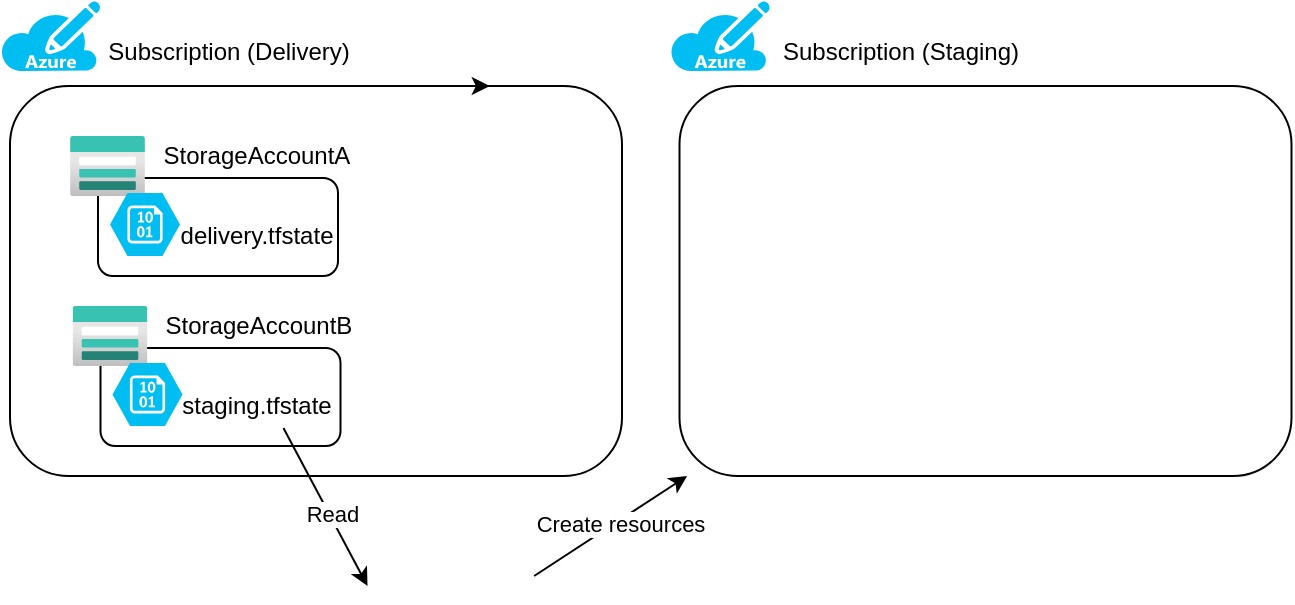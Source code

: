 <mxfile version="14.5.1" type="device"><diagram id="yG1yTu3JY9jcA0-TmaH2" name="ページ1"><mxGraphModel dx="946" dy="672" grid="1" gridSize="10" guides="1" tooltips="1" connect="1" arrows="1" fold="1" page="1" pageScale="1" pageWidth="827" pageHeight="1169" math="0" shadow="0"><root><mxCell id="0"/><mxCell id="1" parent="0"/><mxCell id="MKq5yvvh4vX-SY04gJsX-7" value="" style="rounded=1;whiteSpace=wrap;html=1;fillColor=none;" vertex="1" parent="1"><mxGeometry x="50" y="475" width="306" height="195" as="geometry"/></mxCell><mxCell id="MKq5yvvh4vX-SY04gJsX-10" value="" style="rounded=1;whiteSpace=wrap;html=1;fillColor=none;" vertex="1" parent="1"><mxGeometry x="94" y="521" width="120" height="49" as="geometry"/></mxCell><mxCell id="MKq5yvvh4vX-SY04gJsX-5" value="" style="aspect=fixed;html=1;points=[];align=center;image;fontSize=12;image=img/lib/azure2/storage/Storage_Accounts.svg;" vertex="1" parent="1"><mxGeometry x="80" y="500" width="37.5" height="30" as="geometry"/></mxCell><mxCell id="MKq5yvvh4vX-SY04gJsX-6" value="" style="verticalLabelPosition=bottom;html=1;verticalAlign=top;align=center;strokeColor=none;fillColor=#00BEF2;shape=mxgraph.azure.storage_blob;" vertex="1" parent="1"><mxGeometry x="100" y="528.5" width="35" height="31.5" as="geometry"/></mxCell><mxCell id="MKq5yvvh4vX-SY04gJsX-1" value="" style="verticalLabelPosition=bottom;html=1;verticalAlign=top;align=center;strokeColor=none;fillColor=#00BEF2;shape=mxgraph.azure.azure_subscription;" vertex="1" parent="1"><mxGeometry x="45.25" y="432.5" width="50" height="35" as="geometry"/></mxCell><mxCell id="MKq5yvvh4vX-SY04gJsX-8" value="Subscription (Delivery)" style="text;html=1;align=center;verticalAlign=middle;resizable=0;points=[];autosize=1;" vertex="1" parent="1"><mxGeometry x="88.75" y="447.5" width="140" height="20" as="geometry"/></mxCell><mxCell id="MKq5yvvh4vX-SY04gJsX-9" value="StorageAccountA" style="text;html=1;align=center;verticalAlign=middle;resizable=0;points=[];autosize=1;" vertex="1" parent="1"><mxGeometry x="117.5" y="500" width="110" height="20" as="geometry"/></mxCell><mxCell id="MKq5yvvh4vX-SY04gJsX-12" value="" style="rounded=1;whiteSpace=wrap;html=1;fillColor=none;" vertex="1" parent="1"><mxGeometry x="95.25" y="606" width="120" height="49" as="geometry"/></mxCell><mxCell id="MKq5yvvh4vX-SY04gJsX-13" value="" style="aspect=fixed;html=1;points=[];align=center;image;fontSize=12;image=img/lib/azure2/storage/Storage_Accounts.svg;" vertex="1" parent="1"><mxGeometry x="81.25" y="585" width="37.5" height="30" as="geometry"/></mxCell><mxCell id="MKq5yvvh4vX-SY04gJsX-14" value="" style="verticalLabelPosition=bottom;html=1;verticalAlign=top;align=center;strokeColor=none;fillColor=#00BEF2;shape=mxgraph.azure.storage_blob;" vertex="1" parent="1"><mxGeometry x="101.25" y="613.5" width="35" height="31.5" as="geometry"/></mxCell><mxCell id="MKq5yvvh4vX-SY04gJsX-15" value="StorageAccountB" style="text;html=1;align=center;verticalAlign=middle;resizable=0;points=[];autosize=1;" vertex="1" parent="1"><mxGeometry x="118.75" y="585" width="110" height="20" as="geometry"/></mxCell><mxCell id="MKq5yvvh4vX-SY04gJsX-16" style="edgeStyle=orthogonalEdgeStyle;rounded=0;orthogonalLoop=1;jettySize=auto;html=1;exitX=0.75;exitY=0;exitDx=0;exitDy=0;entryX=0.784;entryY=0;entryDx=0;entryDy=0;entryPerimeter=0;" edge="1" parent="1" source="MKq5yvvh4vX-SY04gJsX-7" target="MKq5yvvh4vX-SY04gJsX-7"><mxGeometry relative="1" as="geometry"/></mxCell><mxCell id="MKq5yvvh4vX-SY04gJsX-17" value="" style="rounded=1;whiteSpace=wrap;html=1;fillColor=none;" vertex="1" parent="1"><mxGeometry x="384.75" y="475" width="306" height="195" as="geometry"/></mxCell><mxCell id="MKq5yvvh4vX-SY04gJsX-18" value="" style="verticalLabelPosition=bottom;html=1;verticalAlign=top;align=center;strokeColor=none;fillColor=#00BEF2;shape=mxgraph.azure.azure_subscription;" vertex="1" parent="1"><mxGeometry x="380" y="432.5" width="50" height="35" as="geometry"/></mxCell><mxCell id="MKq5yvvh4vX-SY04gJsX-19" value="Subscription (Staging)" style="text;html=1;align=center;verticalAlign=middle;resizable=0;points=[];autosize=1;" vertex="1" parent="1"><mxGeometry x="430" y="447.5" width="130" height="20" as="geometry"/></mxCell><mxCell id="MKq5yvvh4vX-SY04gJsX-29" style="rounded=0;orthogonalLoop=1;jettySize=auto;html=1;exitX=1;exitY=0.5;exitDx=0;exitDy=0;" edge="1" parent="1" source="MKq5yvvh4vX-SY04gJsX-20" target="MKq5yvvh4vX-SY04gJsX-17"><mxGeometry relative="1" as="geometry"/></mxCell><mxCell id="MKq5yvvh4vX-SY04gJsX-30" value="Create resources" style="edgeLabel;html=1;align=center;verticalAlign=middle;resizable=0;points=[];" vertex="1" connectable="0" parent="MKq5yvvh4vX-SY04gJsX-29"><mxGeometry x="0.099" y="-1" relative="1" as="geometry"><mxPoint as="offset"/></mxGeometry></mxCell><mxCell id="MKq5yvvh4vX-SY04gJsX-20" value="" style="shape=image;verticalLabelPosition=bottom;labelBackgroundColor=#ffffff;verticalAlign=top;aspect=fixed;imageAspect=0;image=https://www.terraform.io/assets/images/logo-hashicorp-3f10732f.svg;" vertex="1" parent="1"><mxGeometry x="228.75" y="710" width="83.33" height="20" as="geometry"/></mxCell><mxCell id="MKq5yvvh4vX-SY04gJsX-21" value="staging.tfstate" style="text;html=1;align=center;verticalAlign=middle;resizable=0;points=[];autosize=1;" vertex="1" parent="1"><mxGeometry x="127.5" y="625" width="90" height="20" as="geometry"/></mxCell><mxCell id="MKq5yvvh4vX-SY04gJsX-22" value="" style="endArrow=classic;html=1;exitX=0.658;exitY=1.05;exitDx=0;exitDy=0;exitPerimeter=0;entryX=0;entryY=0.75;entryDx=0;entryDy=0;" edge="1" parent="1" source="MKq5yvvh4vX-SY04gJsX-21" target="MKq5yvvh4vX-SY04gJsX-20"><mxGeometry width="50" height="50" relative="1" as="geometry"><mxPoint x="390" y="470" as="sourcePoint"/><mxPoint x="440" y="420" as="targetPoint"/></mxGeometry></mxCell><mxCell id="MKq5yvvh4vX-SY04gJsX-23" value="Read" style="edgeLabel;html=1;align=center;verticalAlign=middle;resizable=0;points=[];" vertex="1" connectable="0" parent="MKq5yvvh4vX-SY04gJsX-22"><mxGeometry x="0.093" y="1" relative="1" as="geometry"><mxPoint as="offset"/></mxGeometry></mxCell><mxCell id="MKq5yvvh4vX-SY04gJsX-32" value="delivery.tfstate" style="text;html=1;align=center;verticalAlign=middle;resizable=0;points=[];autosize=1;" vertex="1" parent="1"><mxGeometry x="127.5" y="540" width="90" height="20" as="geometry"/></mxCell></root></mxGraphModel></diagram></mxfile>